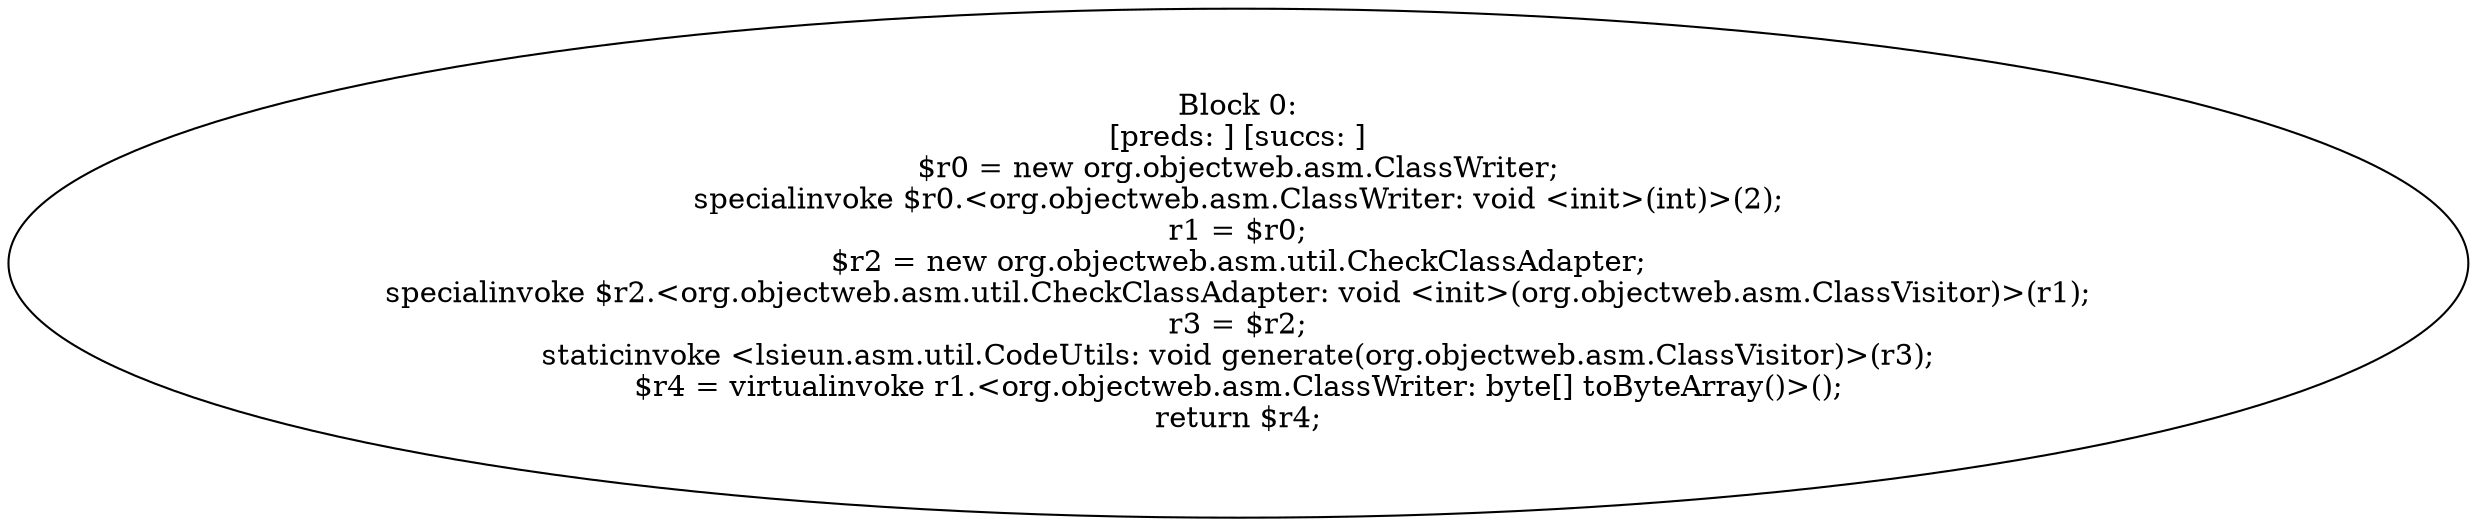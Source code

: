 digraph "unitGraph" {
    "Block 0:
[preds: ] [succs: ]
$r0 = new org.objectweb.asm.ClassWriter;
specialinvoke $r0.<org.objectweb.asm.ClassWriter: void <init>(int)>(2);
r1 = $r0;
$r2 = new org.objectweb.asm.util.CheckClassAdapter;
specialinvoke $r2.<org.objectweb.asm.util.CheckClassAdapter: void <init>(org.objectweb.asm.ClassVisitor)>(r1);
r3 = $r2;
staticinvoke <lsieun.asm.util.CodeUtils: void generate(org.objectweb.asm.ClassVisitor)>(r3);
$r4 = virtualinvoke r1.<org.objectweb.asm.ClassWriter: byte[] toByteArray()>();
return $r4;
"
}
